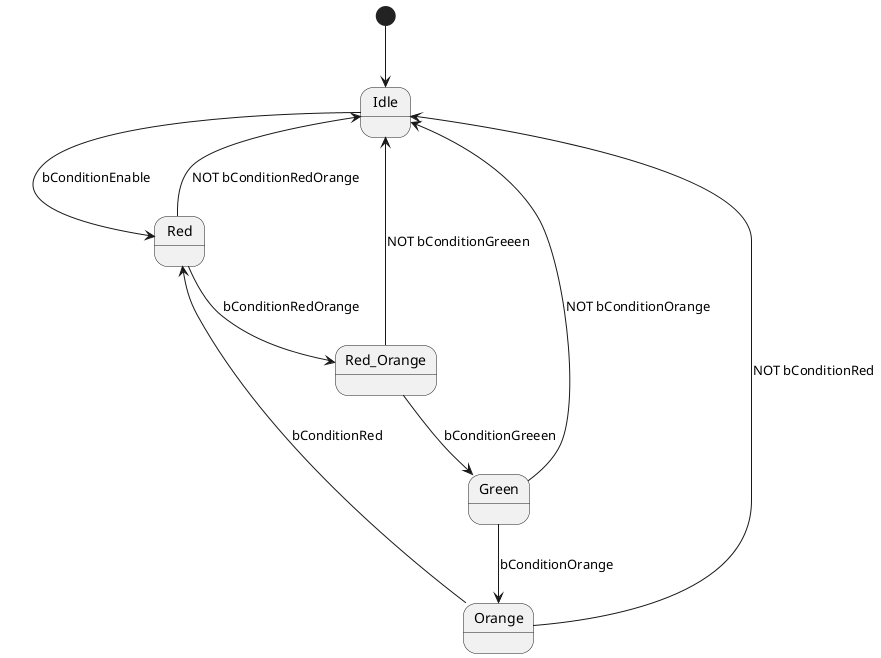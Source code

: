 @startuml

[*] --> Idle
Idle --> Red : bConditionEnable
Red --> Red_Orange : bConditionRedOrange
Red_Orange --> Green : bConditionGreeen
Green --> Orange : bConditionOrange
Orange -->  Red : bConditionRed

Red --> Idle: NOT bConditionRedOrange
Red_Orange --> Idle : NOT bConditionGreeen
Green --> Idle : NOT bConditionOrange
Orange -->  Idle : NOT bConditionRed

@enduml